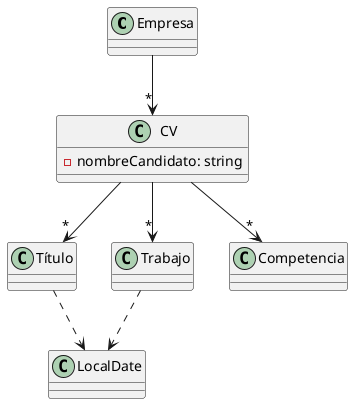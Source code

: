@startuml
'https://plantuml.com/class-diagram

class Empresa {
}

class CV {
    - nombreCandidato: string
}

class Título {
}
class Trabajo {
}
class Competencia {
}


Empresa --> "*" CV
CV --> "*" Título
CV --> "*" Trabajo
CV --> "*" Competencia

Título ..> LocalDate
Trabajo ..> LocalDate

@enduml